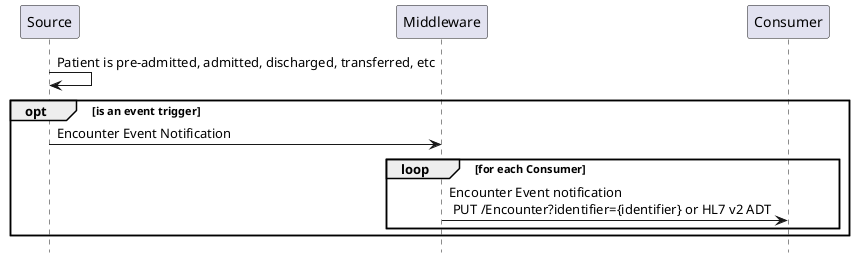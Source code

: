 @startuml

hide footbox

participant Source
participant Middleware
participant Consumer


  Source -> Source : Patient is pre-admitted, admitted, discharged, transferred, etc
  opt is an event trigger
    Source -> Middleware: Encounter Event Notification
    loop for each Consumer
      Middleware-> Consumer: Encounter Event notification \n PUT /Encounter?identifier={identifier} or HL7 v2 ADT
    end
  end

@enduml
